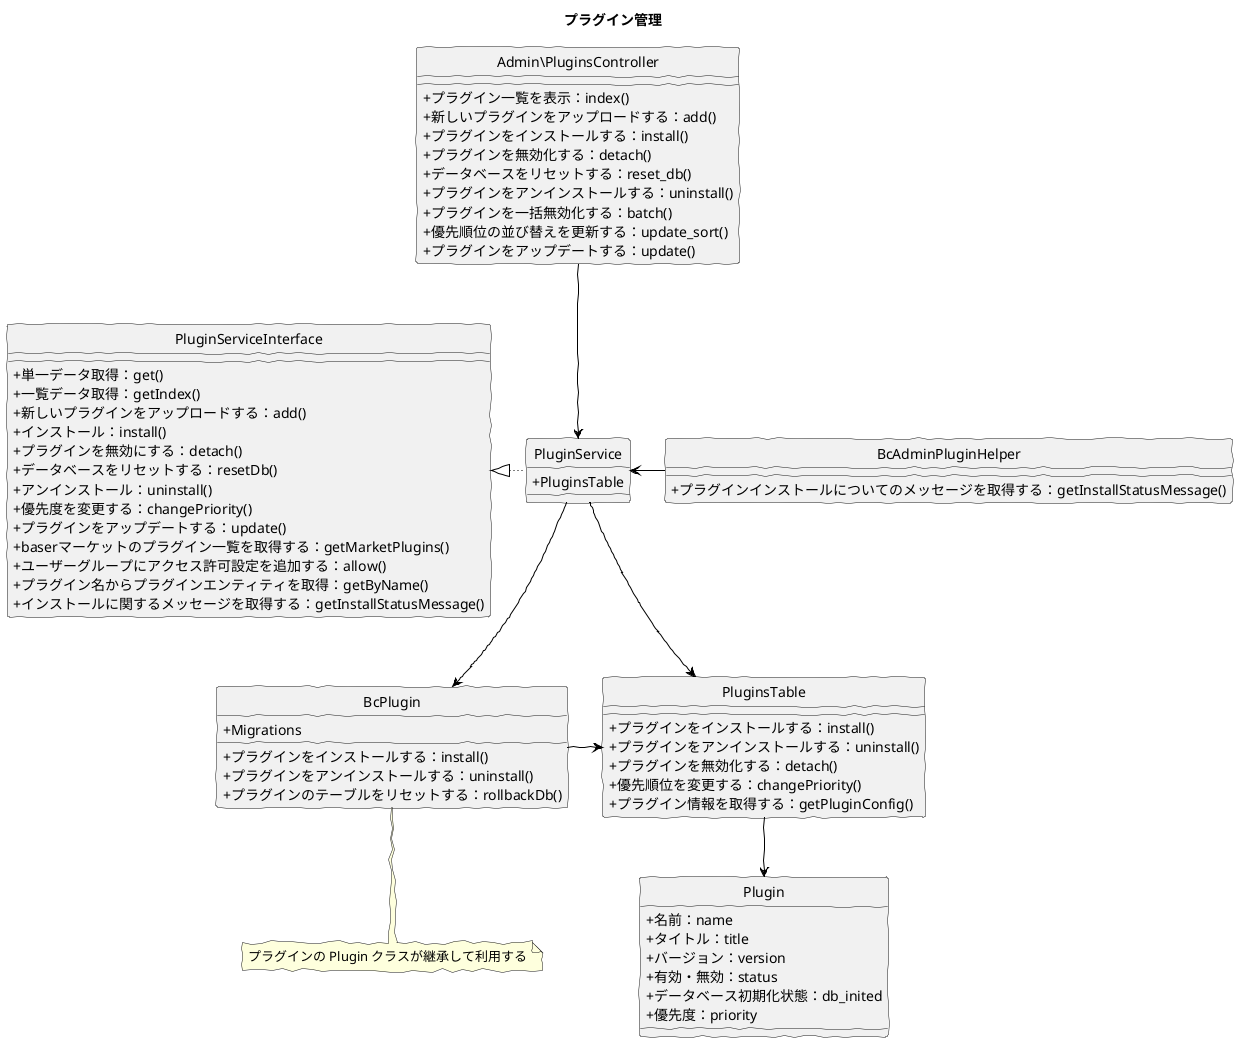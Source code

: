 @startuml
skinparam handwritten true
skinparam backgroundColor white
hide circle
skinparam classAttributeIconSize 0

title プラグイン管理

class Admin\PluginsController {
  + プラグイン一覧を表示：index()
  + 新しいプラグインをアップロードする：add()
  + プラグインをインストールする：install()
  + プラグインを無効化する：detach()
  + データベースをリセットする：reset_db()
  + プラグインをアンインストールする：uninstall()
  + プラグインを一括無効化する：batch()
  + 優先順位の並び替えを更新する：update_sort()
  + プラグインをアップデートする：update()
}

class BcAdminPluginHelper {
  + プラグインインストールについてのメッセージを取得する：getInstallStatusMessage()
}

class PluginService {
  + PluginsTable
}

class PluginServiceInterface {
  + 単一データ取得：get()
  + 一覧データ取得：getIndex()
	+ 新しいプラグインをアップロードする：add()
  + インストール：install()
	+ プラグインを無効にする：detach()
	+ データベースをリセットする：resetDb()
  + アンインストール：uninstall()
  + 優先度を変更する：changePriority()
  + プラグインをアップデートする：update()
  + baserマーケットのプラグイン一覧を取得する：getMarketPlugins()
	+ ユーザーグループにアクセス許可設定を追加する：allow()
	+ プラグイン名からプラグインエンティティを取得：getByName()
	+ インストールに関するメッセージを取得する：getInstallStatusMessage()
}

class BcPlugin {
	+ Migrations
	+ プラグインをインストールする：install()
	+ プラグインをアンインストールする：uninstall()
	+ プラグインのテーブルをリセットする：rollbackDb()
}
note bottom of (BcPlugin)
プラグインの Plugin クラスが継承して利用する
endnote

class PluginsTable {
  + プラグインをインストールする：install()
  + プラグインをアンインストールする：uninstall()
  + プラグインを無効化する：detach()
  + 優先順位を変更する：changePriority()
  + プラグイン情報を取得する：getPluginConfig()
}

class Plugin {
	+ 名前：name
	+ タイトル：title
	+ バージョン：version
	+ 有効・無効：status
	+ データベース初期化状態：db_inited
	+ 優先度：priority
}

Admin\PluginsController -down[#Black]-> PluginService
BcAdminPluginHelper -left[#Black]-> PluginService
PluginService -down[#Black]-> PluginsTable
PluginService -down[#Black]-> BcPlugin
BcPlugin -right[#Black]-> PluginsTable
PluginService -left[dotted,#Black]-|> PluginServiceInterface
PluginsTable -down[#Black]-> Plugin

@enduml

